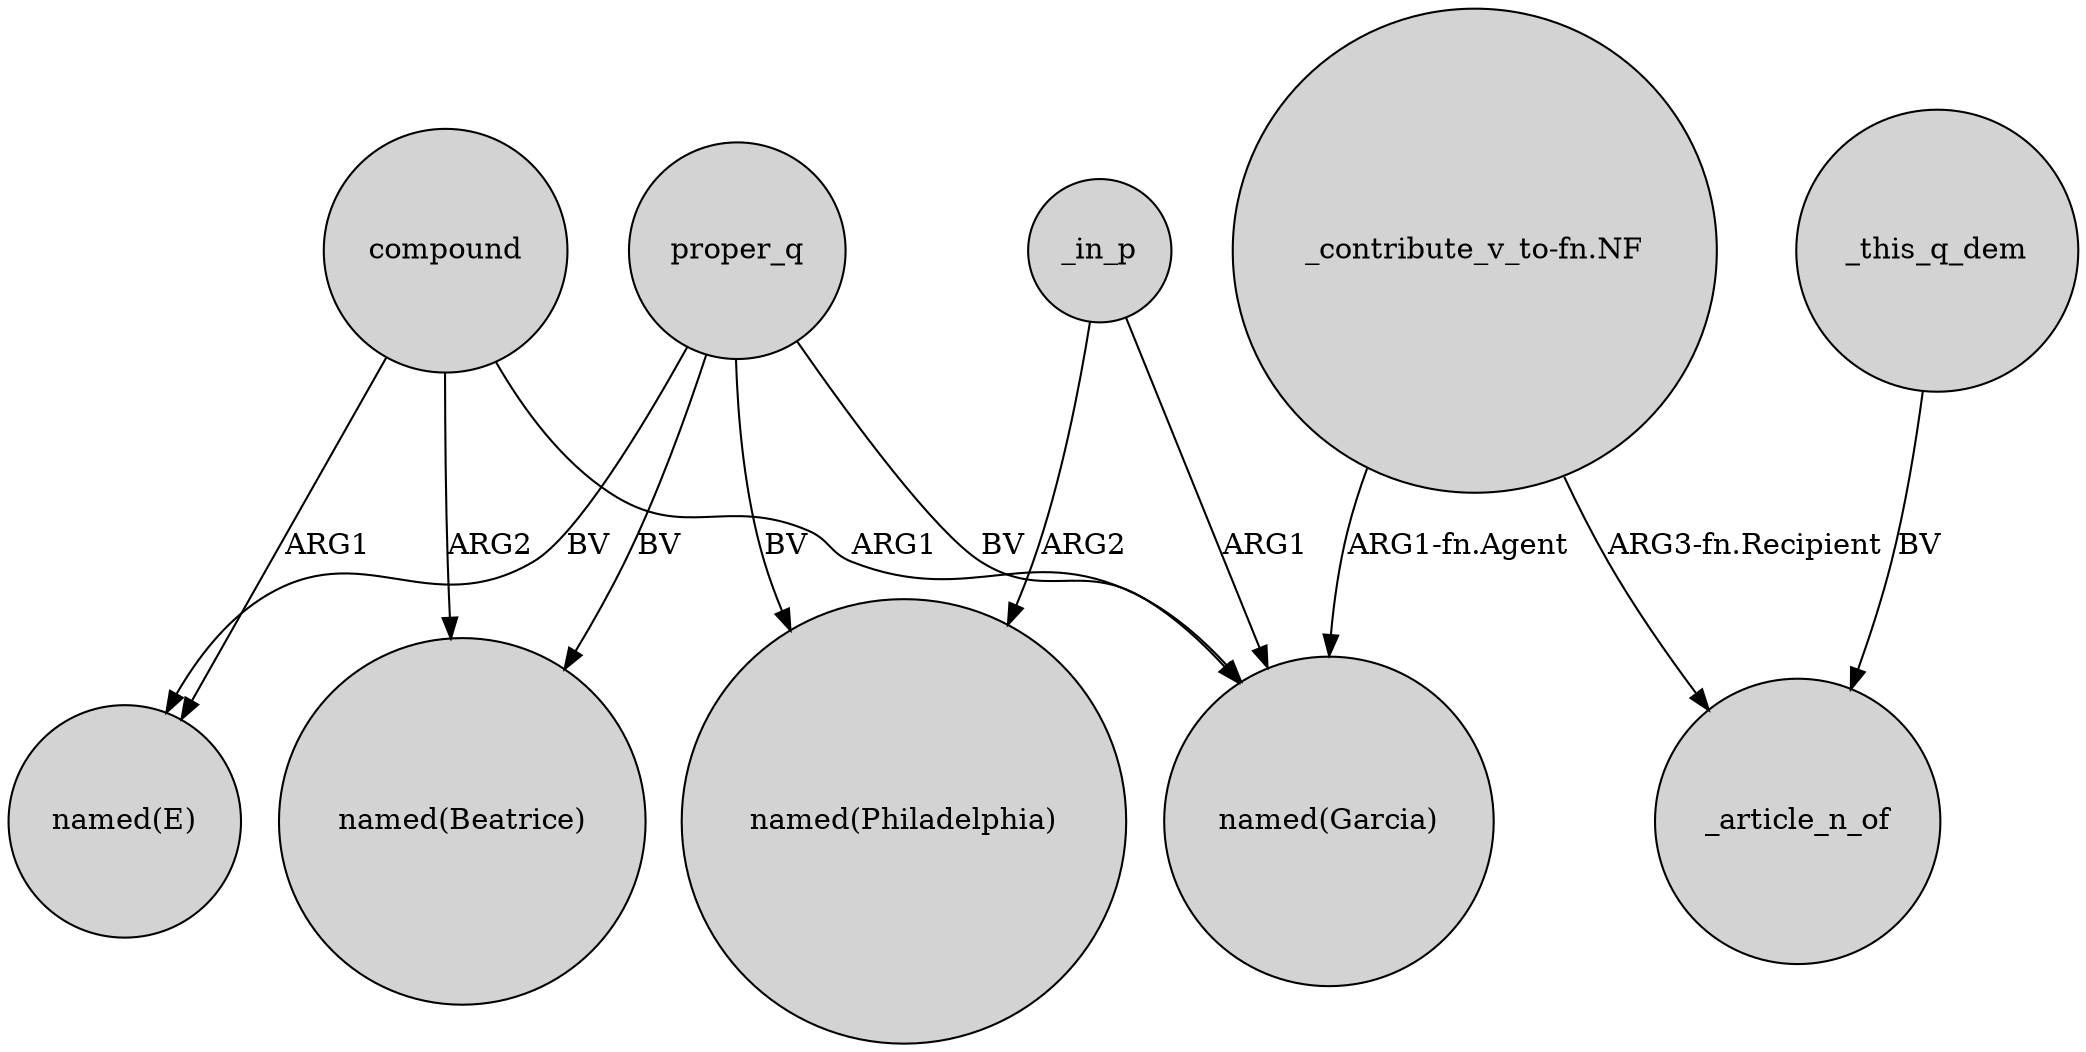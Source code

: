 digraph {
	node [shape=circle style=filled]
	compound -> "named(Garcia)" [label=ARG1]
	proper_q -> "named(Garcia)" [label=BV]
	"_contribute_v_to-fn.NF" -> "named(Garcia)" [label="ARG1-fn.Agent"]
	proper_q -> "named(Philadelphia)" [label=BV]
	_this_q_dem -> _article_n_of [label=BV]
	_in_p -> "named(Garcia)" [label=ARG1]
	_in_p -> "named(Philadelphia)" [label=ARG2]
	"_contribute_v_to-fn.NF" -> _article_n_of [label="ARG3-fn.Recipient"]
	proper_q -> "named(E)" [label=BV]
	compound -> "named(Beatrice)" [label=ARG2]
	proper_q -> "named(Beatrice)" [label=BV]
	compound -> "named(E)" [label=ARG1]
}
